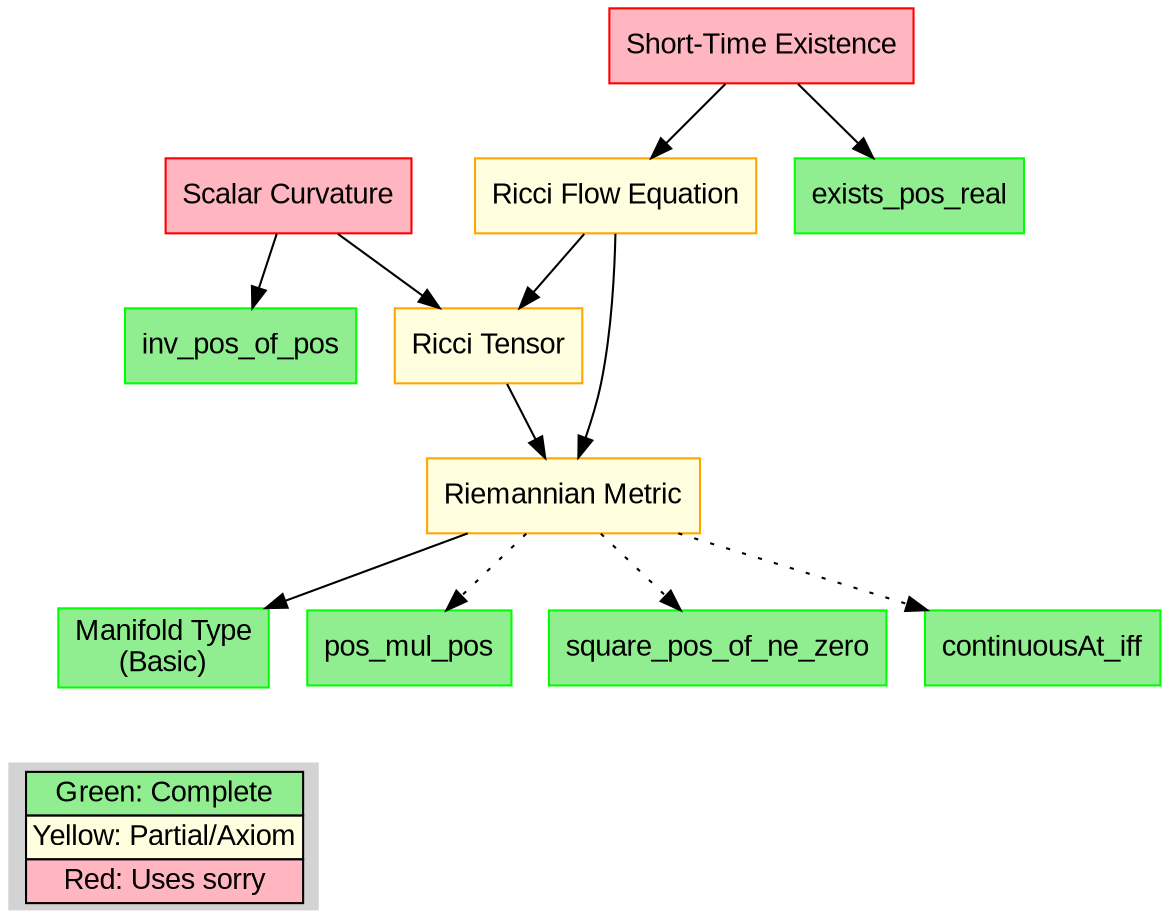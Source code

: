 digraph blueprint_deps {
    rankdir=TB;
    node [shape=box, style=filled, fontname="Arial"];

    // Nodes with completion status
    manifold [label="Manifold Type\n(Basic)", fillcolor="#90EE90", color="green"];
    metric [label="Riemannian Metric", fillcolor="#FFFFE0", color="orange"];
    ricci_tensor [label="Ricci Tensor", fillcolor="#FFFFE0", color="orange"];
    scalar_curv [label="Scalar Curvature", fillcolor="#FFB6C1", color="red"];
    flow_eq [label="Ricci Flow Equation", fillcolor="#FFFFE0", color="orange"];
    existence [label="Short-Time Existence", fillcolor="#FFB6C1", color="red"];

    // Basic lemmas
    pos_mul [label="pos_mul_pos", fillcolor="#90EE90", color="green"];
    square_pos [label="square_pos_of_ne_zero", fillcolor="#90EE90", color="green"];
    exists_pos [label="exists_pos_real", fillcolor="#90EE90", color="green"];
    inv_pos [label="inv_pos_of_pos", fillcolor="#90EE90", color="green"];
    cont_at [label="continuousAt_iff", fillcolor="#90EE90", color="green"];

    // Dependencies
    metric -> manifold;
    ricci_tensor -> metric;
    scalar_curv -> ricci_tensor;
    scalar_curv -> inv_pos;
    flow_eq -> metric;
    flow_eq -> ricci_tensor;
    existence -> flow_eq;
    existence -> exists_pos;

    // Metric uses positivity lemmas
    metric -> pos_mul [style=dotted];
    metric -> square_pos [style=dotted];
    metric -> cont_at [style=dotted];

    // Legend
    {
        rank=sink;
        legend [shape=none, label=<
            <TABLE BORDER="0" CELLBORDER="1" CELLSPACING="0">
            <TR><TD BGCOLOR="#90EE90">Green: Complete</TD></TR>
            <TR><TD BGCOLOR="#FFFFE0">Yellow: Partial/Axiom</TD></TR>
            <TR><TD BGCOLOR="#FFB6C1">Red: Uses sorry</TD></TR>
            </TABLE>
        >];
    }
}
